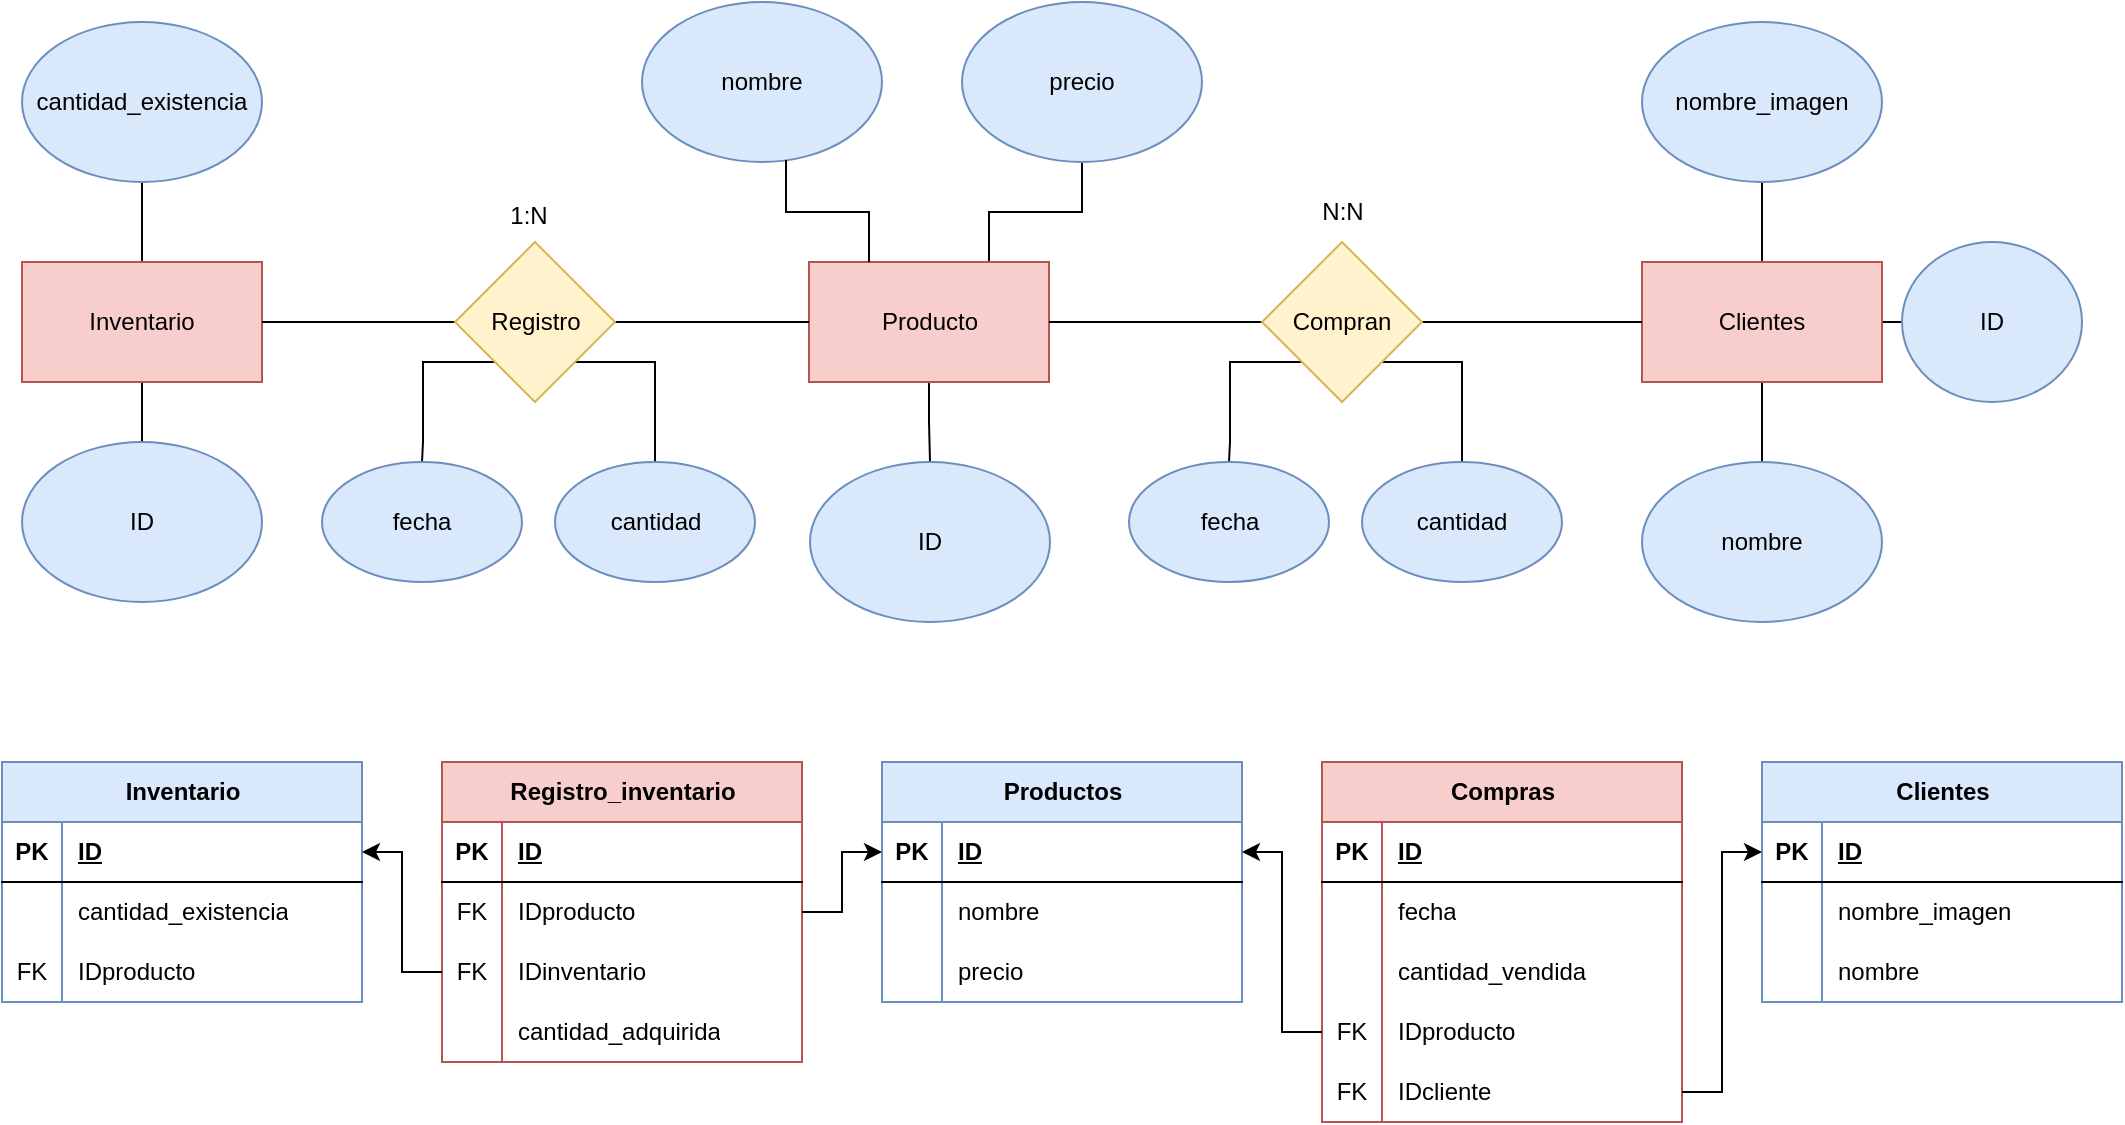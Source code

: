 <mxfile version="24.2.2" type="device">
  <diagram name="Página-1" id="4NGQhcDZQmr_PsPV2oiH">
    <mxGraphModel dx="1434" dy="780" grid="0" gridSize="10" guides="1" tooltips="1" connect="1" arrows="1" fold="1" page="1" pageScale="1" pageWidth="1169" pageHeight="827" math="0" shadow="0">
      <root>
        <mxCell id="0" />
        <mxCell id="1" parent="0" />
        <mxCell id="xXSBbQS-GHTuA5fwGTZt-25" value="" style="edgeStyle=orthogonalEdgeStyle;rounded=0;orthogonalLoop=1;jettySize=auto;html=1;endArrow=none;endFill=0;" edge="1" parent="1" source="xXSBbQS-GHTuA5fwGTZt-1" target="xXSBbQS-GHTuA5fwGTZt-24">
          <mxGeometry relative="1" as="geometry" />
        </mxCell>
        <mxCell id="xXSBbQS-GHTuA5fwGTZt-26" value="" style="edgeStyle=orthogonalEdgeStyle;rounded=0;orthogonalLoop=1;jettySize=auto;html=1;endArrow=none;endFill=0;" edge="1" parent="1" source="xXSBbQS-GHTuA5fwGTZt-1" target="xXSBbQS-GHTuA5fwGTZt-23">
          <mxGeometry relative="1" as="geometry" />
        </mxCell>
        <mxCell id="xXSBbQS-GHTuA5fwGTZt-1" value="Inventario" style="rounded=0;whiteSpace=wrap;html=1;fillColor=#f8cecc;strokeColor=#b85450;" vertex="1" parent="1">
          <mxGeometry x="65" y="260" width="120" height="60" as="geometry" />
        </mxCell>
        <mxCell id="xXSBbQS-GHTuA5fwGTZt-20" value="" style="edgeStyle=orthogonalEdgeStyle;rounded=0;orthogonalLoop=1;jettySize=auto;html=1;endArrow=none;endFill=0;" edge="1" parent="1" source="xXSBbQS-GHTuA5fwGTZt-2" target="xXSBbQS-GHTuA5fwGTZt-11">
          <mxGeometry relative="1" as="geometry" />
        </mxCell>
        <mxCell id="xXSBbQS-GHTuA5fwGTZt-21" value="" style="edgeStyle=orthogonalEdgeStyle;rounded=0;orthogonalLoop=1;jettySize=auto;html=1;endArrow=none;endFill=0;" edge="1" parent="1" source="xXSBbQS-GHTuA5fwGTZt-2">
          <mxGeometry relative="1" as="geometry">
            <mxPoint x="1025" y="290" as="targetPoint" />
          </mxGeometry>
        </mxCell>
        <mxCell id="xXSBbQS-GHTuA5fwGTZt-22" value="" style="edgeStyle=orthogonalEdgeStyle;rounded=0;orthogonalLoop=1;jettySize=auto;html=1;endArrow=none;endFill=0;" edge="1" parent="1" source="xXSBbQS-GHTuA5fwGTZt-2" target="xXSBbQS-GHTuA5fwGTZt-10">
          <mxGeometry relative="1" as="geometry" />
        </mxCell>
        <mxCell id="xXSBbQS-GHTuA5fwGTZt-30" value="" style="edgeStyle=orthogonalEdgeStyle;rounded=0;orthogonalLoop=1;jettySize=auto;html=1;endArrow=none;endFill=0;" edge="1" parent="1" source="xXSBbQS-GHTuA5fwGTZt-2">
          <mxGeometry relative="1" as="geometry">
            <mxPoint x="935" y="360" as="targetPoint" />
          </mxGeometry>
        </mxCell>
        <mxCell id="xXSBbQS-GHTuA5fwGTZt-2" value="Clientes" style="rounded=0;whiteSpace=wrap;html=1;fillColor=#f8cecc;strokeColor=#b85450;" vertex="1" parent="1">
          <mxGeometry x="875" y="260" width="120" height="60" as="geometry" />
        </mxCell>
        <mxCell id="xXSBbQS-GHTuA5fwGTZt-18" style="edgeStyle=orthogonalEdgeStyle;rounded=0;orthogonalLoop=1;jettySize=auto;html=1;exitX=0.75;exitY=0;exitDx=0;exitDy=0;entryX=0.5;entryY=1;entryDx=0;entryDy=0;endArrow=none;endFill=0;" edge="1" parent="1" source="xXSBbQS-GHTuA5fwGTZt-3" target="xXSBbQS-GHTuA5fwGTZt-14">
          <mxGeometry relative="1" as="geometry" />
        </mxCell>
        <mxCell id="xXSBbQS-GHTuA5fwGTZt-19" value="" style="edgeStyle=orthogonalEdgeStyle;rounded=0;orthogonalLoop=1;jettySize=auto;html=1;endArrow=none;endFill=0;" edge="1" parent="1" source="xXSBbQS-GHTuA5fwGTZt-3" target="xXSBbQS-GHTuA5fwGTZt-13">
          <mxGeometry relative="1" as="geometry" />
        </mxCell>
        <mxCell id="xXSBbQS-GHTuA5fwGTZt-3" value="Producto" style="rounded=0;whiteSpace=wrap;html=1;fillColor=#f8cecc;strokeColor=#b85450;" vertex="1" parent="1">
          <mxGeometry x="458.5" y="260" width="120" height="60" as="geometry" />
        </mxCell>
        <mxCell id="xXSBbQS-GHTuA5fwGTZt-6" value="" style="edgeStyle=orthogonalEdgeStyle;rounded=0;orthogonalLoop=1;jettySize=auto;html=1;endArrow=none;endFill=0;exitX=1;exitY=0.5;exitDx=0;exitDy=0;" edge="1" parent="1" source="xXSBbQS-GHTuA5fwGTZt-4" target="xXSBbQS-GHTuA5fwGTZt-2">
          <mxGeometry relative="1" as="geometry">
            <mxPoint x="835" y="290" as="sourcePoint" />
          </mxGeometry>
        </mxCell>
        <mxCell id="xXSBbQS-GHTuA5fwGTZt-7" value="" style="edgeStyle=orthogonalEdgeStyle;rounded=0;orthogonalLoop=1;jettySize=auto;html=1;endArrow=none;endFill=0;" edge="1" parent="1" source="xXSBbQS-GHTuA5fwGTZt-4" target="xXSBbQS-GHTuA5fwGTZt-3">
          <mxGeometry relative="1" as="geometry" />
        </mxCell>
        <mxCell id="xXSBbQS-GHTuA5fwGTZt-114" style="edgeStyle=orthogonalEdgeStyle;rounded=0;orthogonalLoop=1;jettySize=auto;html=1;exitX=0;exitY=1;exitDx=0;exitDy=0;entryX=0.5;entryY=0;entryDx=0;entryDy=0;endArrow=none;endFill=0;" edge="1" parent="1" source="xXSBbQS-GHTuA5fwGTZt-4" target="xXSBbQS-GHTuA5fwGTZt-86">
          <mxGeometry relative="1" as="geometry">
            <Array as="points">
              <mxPoint x="669" y="310" />
              <mxPoint x="669" y="350" />
            </Array>
          </mxGeometry>
        </mxCell>
        <mxCell id="xXSBbQS-GHTuA5fwGTZt-115" style="edgeStyle=orthogonalEdgeStyle;rounded=0;orthogonalLoop=1;jettySize=auto;html=1;exitX=1;exitY=1;exitDx=0;exitDy=0;entryX=0.5;entryY=0;entryDx=0;entryDy=0;endArrow=none;endFill=0;" edge="1" parent="1" source="xXSBbQS-GHTuA5fwGTZt-4" target="xXSBbQS-GHTuA5fwGTZt-106">
          <mxGeometry relative="1" as="geometry">
            <Array as="points">
              <mxPoint x="785" y="310" />
            </Array>
          </mxGeometry>
        </mxCell>
        <mxCell id="xXSBbQS-GHTuA5fwGTZt-4" value="Compran" style="rhombus;whiteSpace=wrap;html=1;fillColor=#fff2cc;strokeColor=#d6b656;" vertex="1" parent="1">
          <mxGeometry x="685" y="250" width="80" height="80" as="geometry" />
        </mxCell>
        <mxCell id="xXSBbQS-GHTuA5fwGTZt-8" value="" style="edgeStyle=orthogonalEdgeStyle;rounded=0;orthogonalLoop=1;jettySize=auto;html=1;endArrow=none;endFill=0;" edge="1" parent="1" source="xXSBbQS-GHTuA5fwGTZt-118" target="xXSBbQS-GHTuA5fwGTZt-3">
          <mxGeometry relative="1" as="geometry">
            <mxPoint x="415" y="290" as="sourcePoint" />
          </mxGeometry>
        </mxCell>
        <mxCell id="xXSBbQS-GHTuA5fwGTZt-9" value="" style="edgeStyle=orthogonalEdgeStyle;rounded=0;orthogonalLoop=1;jettySize=auto;html=1;endArrow=none;endFill=0;exitX=0;exitY=0.5;exitDx=0;exitDy=0;" edge="1" parent="1" source="xXSBbQS-GHTuA5fwGTZt-118" target="xXSBbQS-GHTuA5fwGTZt-1">
          <mxGeometry relative="1" as="geometry">
            <mxPoint x="225" y="290" as="sourcePoint" />
          </mxGeometry>
        </mxCell>
        <mxCell id="xXSBbQS-GHTuA5fwGTZt-10" value="nombre_imagen" style="ellipse;whiteSpace=wrap;html=1;fillColor=#dae8fc;strokeColor=#6c8ebf;" vertex="1" parent="1">
          <mxGeometry x="875" y="140" width="120" height="80" as="geometry" />
        </mxCell>
        <mxCell id="xXSBbQS-GHTuA5fwGTZt-11" value="ID" style="ellipse;whiteSpace=wrap;html=1;fillColor=#dae8fc;strokeColor=#6c8ebf;" vertex="1" parent="1">
          <mxGeometry x="1005" y="250" width="90" height="80" as="geometry" />
        </mxCell>
        <mxCell id="xXSBbQS-GHTuA5fwGTZt-13" value="ID" style="ellipse;whiteSpace=wrap;html=1;fillColor=#dae8fc;strokeColor=#6c8ebf;" vertex="1" parent="1">
          <mxGeometry x="459" y="360" width="120" height="80" as="geometry" />
        </mxCell>
        <mxCell id="xXSBbQS-GHTuA5fwGTZt-14" value="precio" style="ellipse;whiteSpace=wrap;html=1;fillColor=#dae8fc;strokeColor=#6c8ebf;" vertex="1" parent="1">
          <mxGeometry x="535" y="130" width="120" height="80" as="geometry" />
        </mxCell>
        <mxCell id="xXSBbQS-GHTuA5fwGTZt-15" value="nombre" style="ellipse;whiteSpace=wrap;html=1;fillColor=#dae8fc;strokeColor=#6c8ebf;" vertex="1" parent="1">
          <mxGeometry x="375" y="130" width="120" height="80" as="geometry" />
        </mxCell>
        <mxCell id="xXSBbQS-GHTuA5fwGTZt-17" style="edgeStyle=orthogonalEdgeStyle;rounded=0;orthogonalLoop=1;jettySize=auto;html=1;exitX=0.25;exitY=0;exitDx=0;exitDy=0;entryX=0.6;entryY=0.988;entryDx=0;entryDy=0;entryPerimeter=0;endArrow=none;endFill=0;" edge="1" parent="1" source="xXSBbQS-GHTuA5fwGTZt-3" target="xXSBbQS-GHTuA5fwGTZt-15">
          <mxGeometry relative="1" as="geometry" />
        </mxCell>
        <mxCell id="xXSBbQS-GHTuA5fwGTZt-23" value="&lt;span style=&quot;text-align: left;&quot;&gt;cantidad_existencia&lt;/span&gt;" style="ellipse;whiteSpace=wrap;html=1;fillColor=#dae8fc;strokeColor=#6c8ebf;" vertex="1" parent="1">
          <mxGeometry x="65" y="140" width="120" height="80" as="geometry" />
        </mxCell>
        <mxCell id="xXSBbQS-GHTuA5fwGTZt-24" value="ID" style="ellipse;whiteSpace=wrap;html=1;fillColor=#dae8fc;strokeColor=#6c8ebf;" vertex="1" parent="1">
          <mxGeometry x="65" y="350" width="120" height="80" as="geometry" />
        </mxCell>
        <mxCell id="xXSBbQS-GHTuA5fwGTZt-31" value="Productos" style="shape=table;startSize=30;container=1;collapsible=1;childLayout=tableLayout;fixedRows=1;rowLines=0;fontStyle=1;align=center;resizeLast=1;html=1;fillColor=#dae8fc;strokeColor=#6c8ebf;" vertex="1" parent="1">
          <mxGeometry x="495" y="510" width="180" height="120" as="geometry" />
        </mxCell>
        <mxCell id="xXSBbQS-GHTuA5fwGTZt-32" value="" style="shape=tableRow;horizontal=0;startSize=0;swimlaneHead=0;swimlaneBody=0;fillColor=none;collapsible=0;dropTarget=0;points=[[0,0.5],[1,0.5]];portConstraint=eastwest;top=0;left=0;right=0;bottom=1;" vertex="1" parent="xXSBbQS-GHTuA5fwGTZt-31">
          <mxGeometry y="30" width="180" height="30" as="geometry" />
        </mxCell>
        <mxCell id="xXSBbQS-GHTuA5fwGTZt-33" value="PK" style="shape=partialRectangle;connectable=0;fillColor=none;top=0;left=0;bottom=0;right=0;fontStyle=1;overflow=hidden;whiteSpace=wrap;html=1;" vertex="1" parent="xXSBbQS-GHTuA5fwGTZt-32">
          <mxGeometry width="30" height="30" as="geometry">
            <mxRectangle width="30" height="30" as="alternateBounds" />
          </mxGeometry>
        </mxCell>
        <mxCell id="xXSBbQS-GHTuA5fwGTZt-34" value="ID" style="shape=partialRectangle;connectable=0;fillColor=none;top=0;left=0;bottom=0;right=0;align=left;spacingLeft=6;fontStyle=5;overflow=hidden;whiteSpace=wrap;html=1;" vertex="1" parent="xXSBbQS-GHTuA5fwGTZt-32">
          <mxGeometry x="30" width="150" height="30" as="geometry">
            <mxRectangle width="150" height="30" as="alternateBounds" />
          </mxGeometry>
        </mxCell>
        <mxCell id="xXSBbQS-GHTuA5fwGTZt-35" value="" style="shape=tableRow;horizontal=0;startSize=0;swimlaneHead=0;swimlaneBody=0;fillColor=none;collapsible=0;dropTarget=0;points=[[0,0.5],[1,0.5]];portConstraint=eastwest;top=0;left=0;right=0;bottom=0;" vertex="1" parent="xXSBbQS-GHTuA5fwGTZt-31">
          <mxGeometry y="60" width="180" height="30" as="geometry" />
        </mxCell>
        <mxCell id="xXSBbQS-GHTuA5fwGTZt-36" value="" style="shape=partialRectangle;connectable=0;fillColor=none;top=0;left=0;bottom=0;right=0;editable=1;overflow=hidden;whiteSpace=wrap;html=1;" vertex="1" parent="xXSBbQS-GHTuA5fwGTZt-35">
          <mxGeometry width="30" height="30" as="geometry">
            <mxRectangle width="30" height="30" as="alternateBounds" />
          </mxGeometry>
        </mxCell>
        <mxCell id="xXSBbQS-GHTuA5fwGTZt-37" value="nombre" style="shape=partialRectangle;connectable=0;fillColor=none;top=0;left=0;bottom=0;right=0;align=left;spacingLeft=6;overflow=hidden;whiteSpace=wrap;html=1;" vertex="1" parent="xXSBbQS-GHTuA5fwGTZt-35">
          <mxGeometry x="30" width="150" height="30" as="geometry">
            <mxRectangle width="150" height="30" as="alternateBounds" />
          </mxGeometry>
        </mxCell>
        <mxCell id="xXSBbQS-GHTuA5fwGTZt-38" value="" style="shape=tableRow;horizontal=0;startSize=0;swimlaneHead=0;swimlaneBody=0;fillColor=none;collapsible=0;dropTarget=0;points=[[0,0.5],[1,0.5]];portConstraint=eastwest;top=0;left=0;right=0;bottom=0;" vertex="1" parent="xXSBbQS-GHTuA5fwGTZt-31">
          <mxGeometry y="90" width="180" height="30" as="geometry" />
        </mxCell>
        <mxCell id="xXSBbQS-GHTuA5fwGTZt-39" value="" style="shape=partialRectangle;connectable=0;fillColor=none;top=0;left=0;bottom=0;right=0;editable=1;overflow=hidden;whiteSpace=wrap;html=1;" vertex="1" parent="xXSBbQS-GHTuA5fwGTZt-38">
          <mxGeometry width="30" height="30" as="geometry">
            <mxRectangle width="30" height="30" as="alternateBounds" />
          </mxGeometry>
        </mxCell>
        <mxCell id="xXSBbQS-GHTuA5fwGTZt-40" value="precio" style="shape=partialRectangle;connectable=0;fillColor=none;top=0;left=0;bottom=0;right=0;align=left;spacingLeft=6;overflow=hidden;whiteSpace=wrap;html=1;" vertex="1" parent="xXSBbQS-GHTuA5fwGTZt-38">
          <mxGeometry x="30" width="150" height="30" as="geometry">
            <mxRectangle width="150" height="30" as="alternateBounds" />
          </mxGeometry>
        </mxCell>
        <mxCell id="xXSBbQS-GHTuA5fwGTZt-44" value="Clientes" style="shape=table;startSize=30;container=1;collapsible=1;childLayout=tableLayout;fixedRows=1;rowLines=0;fontStyle=1;align=center;resizeLast=1;html=1;fillColor=#dae8fc;strokeColor=#6c8ebf;" vertex="1" parent="1">
          <mxGeometry x="935" y="510" width="180" height="120" as="geometry" />
        </mxCell>
        <mxCell id="xXSBbQS-GHTuA5fwGTZt-45" value="" style="shape=tableRow;horizontal=0;startSize=0;swimlaneHead=0;swimlaneBody=0;fillColor=none;collapsible=0;dropTarget=0;points=[[0,0.5],[1,0.5]];portConstraint=eastwest;top=0;left=0;right=0;bottom=1;" vertex="1" parent="xXSBbQS-GHTuA5fwGTZt-44">
          <mxGeometry y="30" width="180" height="30" as="geometry" />
        </mxCell>
        <mxCell id="xXSBbQS-GHTuA5fwGTZt-46" value="PK" style="shape=partialRectangle;connectable=0;fillColor=none;top=0;left=0;bottom=0;right=0;fontStyle=1;overflow=hidden;whiteSpace=wrap;html=1;" vertex="1" parent="xXSBbQS-GHTuA5fwGTZt-45">
          <mxGeometry width="30" height="30" as="geometry">
            <mxRectangle width="30" height="30" as="alternateBounds" />
          </mxGeometry>
        </mxCell>
        <mxCell id="xXSBbQS-GHTuA5fwGTZt-47" value="ID" style="shape=partialRectangle;connectable=0;fillColor=none;top=0;left=0;bottom=0;right=0;align=left;spacingLeft=6;fontStyle=5;overflow=hidden;whiteSpace=wrap;html=1;" vertex="1" parent="xXSBbQS-GHTuA5fwGTZt-45">
          <mxGeometry x="30" width="150" height="30" as="geometry">
            <mxRectangle width="150" height="30" as="alternateBounds" />
          </mxGeometry>
        </mxCell>
        <mxCell id="xXSBbQS-GHTuA5fwGTZt-48" value="" style="shape=tableRow;horizontal=0;startSize=0;swimlaneHead=0;swimlaneBody=0;fillColor=none;collapsible=0;dropTarget=0;points=[[0,0.5],[1,0.5]];portConstraint=eastwest;top=0;left=0;right=0;bottom=0;" vertex="1" parent="xXSBbQS-GHTuA5fwGTZt-44">
          <mxGeometry y="60" width="180" height="30" as="geometry" />
        </mxCell>
        <mxCell id="xXSBbQS-GHTuA5fwGTZt-49" value="" style="shape=partialRectangle;connectable=0;fillColor=none;top=0;left=0;bottom=0;right=0;editable=1;overflow=hidden;whiteSpace=wrap;html=1;" vertex="1" parent="xXSBbQS-GHTuA5fwGTZt-48">
          <mxGeometry width="30" height="30" as="geometry">
            <mxRectangle width="30" height="30" as="alternateBounds" />
          </mxGeometry>
        </mxCell>
        <mxCell id="xXSBbQS-GHTuA5fwGTZt-50" value="nombre_imagen" style="shape=partialRectangle;connectable=0;fillColor=none;top=0;left=0;bottom=0;right=0;align=left;spacingLeft=6;overflow=hidden;whiteSpace=wrap;html=1;" vertex="1" parent="xXSBbQS-GHTuA5fwGTZt-48">
          <mxGeometry x="30" width="150" height="30" as="geometry">
            <mxRectangle width="150" height="30" as="alternateBounds" />
          </mxGeometry>
        </mxCell>
        <mxCell id="xXSBbQS-GHTuA5fwGTZt-51" value="" style="shape=tableRow;horizontal=0;startSize=0;swimlaneHead=0;swimlaneBody=0;fillColor=none;collapsible=0;dropTarget=0;points=[[0,0.5],[1,0.5]];portConstraint=eastwest;top=0;left=0;right=0;bottom=0;" vertex="1" parent="xXSBbQS-GHTuA5fwGTZt-44">
          <mxGeometry y="90" width="180" height="30" as="geometry" />
        </mxCell>
        <mxCell id="xXSBbQS-GHTuA5fwGTZt-52" value="" style="shape=partialRectangle;connectable=0;fillColor=none;top=0;left=0;bottom=0;right=0;editable=1;overflow=hidden;whiteSpace=wrap;html=1;" vertex="1" parent="xXSBbQS-GHTuA5fwGTZt-51">
          <mxGeometry width="30" height="30" as="geometry">
            <mxRectangle width="30" height="30" as="alternateBounds" />
          </mxGeometry>
        </mxCell>
        <mxCell id="xXSBbQS-GHTuA5fwGTZt-53" value="nombre" style="shape=partialRectangle;connectable=0;fillColor=none;top=0;left=0;bottom=0;right=0;align=left;spacingLeft=6;overflow=hidden;whiteSpace=wrap;html=1;" vertex="1" parent="xXSBbQS-GHTuA5fwGTZt-51">
          <mxGeometry x="30" width="150" height="30" as="geometry">
            <mxRectangle width="150" height="30" as="alternateBounds" />
          </mxGeometry>
        </mxCell>
        <mxCell id="xXSBbQS-GHTuA5fwGTZt-57" value="Inventario" style="shape=table;startSize=30;container=1;collapsible=1;childLayout=tableLayout;fixedRows=1;rowLines=0;fontStyle=1;align=center;resizeLast=1;html=1;fillColor=#dae8fc;strokeColor=#6c8ebf;" vertex="1" parent="1">
          <mxGeometry x="55" y="510" width="180" height="120" as="geometry" />
        </mxCell>
        <mxCell id="xXSBbQS-GHTuA5fwGTZt-58" value="" style="shape=tableRow;horizontal=0;startSize=0;swimlaneHead=0;swimlaneBody=0;fillColor=none;collapsible=0;dropTarget=0;points=[[0,0.5],[1,0.5]];portConstraint=eastwest;top=0;left=0;right=0;bottom=1;" vertex="1" parent="xXSBbQS-GHTuA5fwGTZt-57">
          <mxGeometry y="30" width="180" height="30" as="geometry" />
        </mxCell>
        <mxCell id="xXSBbQS-GHTuA5fwGTZt-59" value="PK" style="shape=partialRectangle;connectable=0;fillColor=none;top=0;left=0;bottom=0;right=0;fontStyle=1;overflow=hidden;whiteSpace=wrap;html=1;" vertex="1" parent="xXSBbQS-GHTuA5fwGTZt-58">
          <mxGeometry width="30" height="30" as="geometry">
            <mxRectangle width="30" height="30" as="alternateBounds" />
          </mxGeometry>
        </mxCell>
        <mxCell id="xXSBbQS-GHTuA5fwGTZt-60" value="ID" style="shape=partialRectangle;connectable=0;fillColor=none;top=0;left=0;bottom=0;right=0;align=left;spacingLeft=6;fontStyle=5;overflow=hidden;whiteSpace=wrap;html=1;" vertex="1" parent="xXSBbQS-GHTuA5fwGTZt-58">
          <mxGeometry x="30" width="150" height="30" as="geometry">
            <mxRectangle width="150" height="30" as="alternateBounds" />
          </mxGeometry>
        </mxCell>
        <mxCell id="xXSBbQS-GHTuA5fwGTZt-61" value="" style="shape=tableRow;horizontal=0;startSize=0;swimlaneHead=0;swimlaneBody=0;fillColor=none;collapsible=0;dropTarget=0;points=[[0,0.5],[1,0.5]];portConstraint=eastwest;top=0;left=0;right=0;bottom=0;" vertex="1" parent="xXSBbQS-GHTuA5fwGTZt-57">
          <mxGeometry y="60" width="180" height="30" as="geometry" />
        </mxCell>
        <mxCell id="xXSBbQS-GHTuA5fwGTZt-62" value="" style="shape=partialRectangle;connectable=0;fillColor=none;top=0;left=0;bottom=0;right=0;editable=1;overflow=hidden;whiteSpace=wrap;html=1;" vertex="1" parent="xXSBbQS-GHTuA5fwGTZt-61">
          <mxGeometry width="30" height="30" as="geometry">
            <mxRectangle width="30" height="30" as="alternateBounds" />
          </mxGeometry>
        </mxCell>
        <mxCell id="xXSBbQS-GHTuA5fwGTZt-63" value="cantidad_existencia" style="shape=partialRectangle;connectable=0;fillColor=none;top=0;left=0;bottom=0;right=0;align=left;spacingLeft=6;overflow=hidden;whiteSpace=wrap;html=1;" vertex="1" parent="xXSBbQS-GHTuA5fwGTZt-61">
          <mxGeometry x="30" width="150" height="30" as="geometry">
            <mxRectangle width="150" height="30" as="alternateBounds" />
          </mxGeometry>
        </mxCell>
        <mxCell id="xXSBbQS-GHTuA5fwGTZt-64" value="" style="shape=tableRow;horizontal=0;startSize=0;swimlaneHead=0;swimlaneBody=0;fillColor=none;collapsible=0;dropTarget=0;points=[[0,0.5],[1,0.5]];portConstraint=eastwest;top=0;left=0;right=0;bottom=0;" vertex="1" parent="xXSBbQS-GHTuA5fwGTZt-57">
          <mxGeometry y="90" width="180" height="30" as="geometry" />
        </mxCell>
        <mxCell id="xXSBbQS-GHTuA5fwGTZt-65" value="FK" style="shape=partialRectangle;connectable=0;fillColor=none;top=0;left=0;bottom=0;right=0;editable=1;overflow=hidden;whiteSpace=wrap;html=1;" vertex="1" parent="xXSBbQS-GHTuA5fwGTZt-64">
          <mxGeometry width="30" height="30" as="geometry">
            <mxRectangle width="30" height="30" as="alternateBounds" />
          </mxGeometry>
        </mxCell>
        <mxCell id="xXSBbQS-GHTuA5fwGTZt-66" value="IDproducto" style="shape=partialRectangle;connectable=0;fillColor=none;top=0;left=0;bottom=0;right=0;align=left;spacingLeft=6;overflow=hidden;whiteSpace=wrap;html=1;" vertex="1" parent="xXSBbQS-GHTuA5fwGTZt-64">
          <mxGeometry x="30" width="150" height="30" as="geometry">
            <mxRectangle width="150" height="30" as="alternateBounds" />
          </mxGeometry>
        </mxCell>
        <mxCell id="xXSBbQS-GHTuA5fwGTZt-70" value="N:N" style="text;html=1;align=center;verticalAlign=middle;resizable=0;points=[];autosize=1;strokeColor=none;fillColor=none;" vertex="1" parent="1">
          <mxGeometry x="705" y="220" width="40" height="30" as="geometry" />
        </mxCell>
        <mxCell id="xXSBbQS-GHTuA5fwGTZt-72" value="Compras" style="shape=table;startSize=30;container=1;collapsible=1;childLayout=tableLayout;fixedRows=1;rowLines=0;fontStyle=1;align=center;resizeLast=1;html=1;fillColor=#f8cecc;strokeColor=#b85450;" vertex="1" parent="1">
          <mxGeometry x="715" y="510" width="180" height="180" as="geometry" />
        </mxCell>
        <mxCell id="xXSBbQS-GHTuA5fwGTZt-73" value="" style="shape=tableRow;horizontal=0;startSize=0;swimlaneHead=0;swimlaneBody=0;fillColor=none;collapsible=0;dropTarget=0;points=[[0,0.5],[1,0.5]];portConstraint=eastwest;top=0;left=0;right=0;bottom=1;" vertex="1" parent="xXSBbQS-GHTuA5fwGTZt-72">
          <mxGeometry y="30" width="180" height="30" as="geometry" />
        </mxCell>
        <mxCell id="xXSBbQS-GHTuA5fwGTZt-74" value="PK" style="shape=partialRectangle;connectable=0;fillColor=none;top=0;left=0;bottom=0;right=0;fontStyle=1;overflow=hidden;whiteSpace=wrap;html=1;" vertex="1" parent="xXSBbQS-GHTuA5fwGTZt-73">
          <mxGeometry width="30" height="30" as="geometry">
            <mxRectangle width="30" height="30" as="alternateBounds" />
          </mxGeometry>
        </mxCell>
        <mxCell id="xXSBbQS-GHTuA5fwGTZt-75" value="ID" style="shape=partialRectangle;connectable=0;fillColor=none;top=0;left=0;bottom=0;right=0;align=left;spacingLeft=6;fontStyle=5;overflow=hidden;whiteSpace=wrap;html=1;" vertex="1" parent="xXSBbQS-GHTuA5fwGTZt-73">
          <mxGeometry x="30" width="150" height="30" as="geometry">
            <mxRectangle width="150" height="30" as="alternateBounds" />
          </mxGeometry>
        </mxCell>
        <mxCell id="xXSBbQS-GHTuA5fwGTZt-76" value="" style="shape=tableRow;horizontal=0;startSize=0;swimlaneHead=0;swimlaneBody=0;fillColor=none;collapsible=0;dropTarget=0;points=[[0,0.5],[1,0.5]];portConstraint=eastwest;top=0;left=0;right=0;bottom=0;" vertex="1" parent="xXSBbQS-GHTuA5fwGTZt-72">
          <mxGeometry y="60" width="180" height="30" as="geometry" />
        </mxCell>
        <mxCell id="xXSBbQS-GHTuA5fwGTZt-77" value="" style="shape=partialRectangle;connectable=0;fillColor=none;top=0;left=0;bottom=0;right=0;editable=1;overflow=hidden;whiteSpace=wrap;html=1;" vertex="1" parent="xXSBbQS-GHTuA5fwGTZt-76">
          <mxGeometry width="30" height="30" as="geometry">
            <mxRectangle width="30" height="30" as="alternateBounds" />
          </mxGeometry>
        </mxCell>
        <mxCell id="xXSBbQS-GHTuA5fwGTZt-78" value="fecha" style="shape=partialRectangle;connectable=0;fillColor=none;top=0;left=0;bottom=0;right=0;align=left;spacingLeft=6;overflow=hidden;whiteSpace=wrap;html=1;" vertex="1" parent="xXSBbQS-GHTuA5fwGTZt-76">
          <mxGeometry x="30" width="150" height="30" as="geometry">
            <mxRectangle width="150" height="30" as="alternateBounds" />
          </mxGeometry>
        </mxCell>
        <mxCell id="xXSBbQS-GHTuA5fwGTZt-79" value="" style="shape=tableRow;horizontal=0;startSize=0;swimlaneHead=0;swimlaneBody=0;fillColor=none;collapsible=0;dropTarget=0;points=[[0,0.5],[1,0.5]];portConstraint=eastwest;top=0;left=0;right=0;bottom=0;" vertex="1" parent="xXSBbQS-GHTuA5fwGTZt-72">
          <mxGeometry y="90" width="180" height="30" as="geometry" />
        </mxCell>
        <mxCell id="xXSBbQS-GHTuA5fwGTZt-80" value="" style="shape=partialRectangle;connectable=0;fillColor=none;top=0;left=0;bottom=0;right=0;editable=1;overflow=hidden;whiteSpace=wrap;html=1;" vertex="1" parent="xXSBbQS-GHTuA5fwGTZt-79">
          <mxGeometry width="30" height="30" as="geometry">
            <mxRectangle width="30" height="30" as="alternateBounds" />
          </mxGeometry>
        </mxCell>
        <mxCell id="xXSBbQS-GHTuA5fwGTZt-81" value="cantidad_vendida" style="shape=partialRectangle;connectable=0;fillColor=none;top=0;left=0;bottom=0;right=0;align=left;spacingLeft=6;overflow=hidden;whiteSpace=wrap;html=1;" vertex="1" parent="xXSBbQS-GHTuA5fwGTZt-79">
          <mxGeometry x="30" width="150" height="30" as="geometry">
            <mxRectangle width="150" height="30" as="alternateBounds" />
          </mxGeometry>
        </mxCell>
        <mxCell id="xXSBbQS-GHTuA5fwGTZt-82" value="" style="shape=tableRow;horizontal=0;startSize=0;swimlaneHead=0;swimlaneBody=0;fillColor=none;collapsible=0;dropTarget=0;points=[[0,0.5],[1,0.5]];portConstraint=eastwest;top=0;left=0;right=0;bottom=0;" vertex="1" parent="xXSBbQS-GHTuA5fwGTZt-72">
          <mxGeometry y="120" width="180" height="30" as="geometry" />
        </mxCell>
        <mxCell id="xXSBbQS-GHTuA5fwGTZt-83" value="FK" style="shape=partialRectangle;connectable=0;fillColor=none;top=0;left=0;bottom=0;right=0;editable=1;overflow=hidden;whiteSpace=wrap;html=1;" vertex="1" parent="xXSBbQS-GHTuA5fwGTZt-82">
          <mxGeometry width="30" height="30" as="geometry">
            <mxRectangle width="30" height="30" as="alternateBounds" />
          </mxGeometry>
        </mxCell>
        <mxCell id="xXSBbQS-GHTuA5fwGTZt-84" value="IDproducto" style="shape=partialRectangle;connectable=0;fillColor=none;top=0;left=0;bottom=0;right=0;align=left;spacingLeft=6;overflow=hidden;whiteSpace=wrap;html=1;" vertex="1" parent="xXSBbQS-GHTuA5fwGTZt-82">
          <mxGeometry x="30" width="150" height="30" as="geometry">
            <mxRectangle width="150" height="30" as="alternateBounds" />
          </mxGeometry>
        </mxCell>
        <mxCell id="xXSBbQS-GHTuA5fwGTZt-111" value="" style="shape=tableRow;horizontal=0;startSize=0;swimlaneHead=0;swimlaneBody=0;fillColor=none;collapsible=0;dropTarget=0;points=[[0,0.5],[1,0.5]];portConstraint=eastwest;top=0;left=0;right=0;bottom=0;" vertex="1" parent="xXSBbQS-GHTuA5fwGTZt-72">
          <mxGeometry y="150" width="180" height="30" as="geometry" />
        </mxCell>
        <mxCell id="xXSBbQS-GHTuA5fwGTZt-112" value="FK" style="shape=partialRectangle;connectable=0;fillColor=none;top=0;left=0;bottom=0;right=0;editable=1;overflow=hidden;whiteSpace=wrap;html=1;" vertex="1" parent="xXSBbQS-GHTuA5fwGTZt-111">
          <mxGeometry width="30" height="30" as="geometry">
            <mxRectangle width="30" height="30" as="alternateBounds" />
          </mxGeometry>
        </mxCell>
        <mxCell id="xXSBbQS-GHTuA5fwGTZt-113" value="IDcliente" style="shape=partialRectangle;connectable=0;fillColor=none;top=0;left=0;bottom=0;right=0;align=left;spacingLeft=6;overflow=hidden;whiteSpace=wrap;html=1;" vertex="1" parent="xXSBbQS-GHTuA5fwGTZt-111">
          <mxGeometry x="30" width="150" height="30" as="geometry">
            <mxRectangle width="150" height="30" as="alternateBounds" />
          </mxGeometry>
        </mxCell>
        <mxCell id="xXSBbQS-GHTuA5fwGTZt-85" value="nombre" style="ellipse;whiteSpace=wrap;html=1;fillColor=#dae8fc;strokeColor=#6c8ebf;" vertex="1" parent="1">
          <mxGeometry x="875" y="360" width="120" height="80" as="geometry" />
        </mxCell>
        <mxCell id="xXSBbQS-GHTuA5fwGTZt-86" value="fecha" style="ellipse;whiteSpace=wrap;html=1;fillColor=#dae8fc;strokeColor=#6c8ebf;" vertex="1" parent="1">
          <mxGeometry x="618.5" y="360" width="100" height="60" as="geometry" />
        </mxCell>
        <mxCell id="xXSBbQS-GHTuA5fwGTZt-90" value="Registro_inventario" style="shape=table;startSize=30;container=1;collapsible=1;childLayout=tableLayout;fixedRows=1;rowLines=0;fontStyle=1;align=center;resizeLast=1;html=1;fillColor=#f8cecc;strokeColor=#b85450;" vertex="1" parent="1">
          <mxGeometry x="275" y="510" width="180" height="150" as="geometry" />
        </mxCell>
        <mxCell id="xXSBbQS-GHTuA5fwGTZt-91" value="" style="shape=tableRow;horizontal=0;startSize=0;swimlaneHead=0;swimlaneBody=0;fillColor=none;collapsible=0;dropTarget=0;points=[[0,0.5],[1,0.5]];portConstraint=eastwest;top=0;left=0;right=0;bottom=1;" vertex="1" parent="xXSBbQS-GHTuA5fwGTZt-90">
          <mxGeometry y="30" width="180" height="30" as="geometry" />
        </mxCell>
        <mxCell id="xXSBbQS-GHTuA5fwGTZt-92" value="PK" style="shape=partialRectangle;connectable=0;fillColor=none;top=0;left=0;bottom=0;right=0;fontStyle=1;overflow=hidden;whiteSpace=wrap;html=1;" vertex="1" parent="xXSBbQS-GHTuA5fwGTZt-91">
          <mxGeometry width="30" height="30" as="geometry">
            <mxRectangle width="30" height="30" as="alternateBounds" />
          </mxGeometry>
        </mxCell>
        <mxCell id="xXSBbQS-GHTuA5fwGTZt-93" value="ID" style="shape=partialRectangle;connectable=0;fillColor=none;top=0;left=0;bottom=0;right=0;align=left;spacingLeft=6;fontStyle=5;overflow=hidden;whiteSpace=wrap;html=1;" vertex="1" parent="xXSBbQS-GHTuA5fwGTZt-91">
          <mxGeometry x="30" width="150" height="30" as="geometry">
            <mxRectangle width="150" height="30" as="alternateBounds" />
          </mxGeometry>
        </mxCell>
        <mxCell id="xXSBbQS-GHTuA5fwGTZt-94" value="" style="shape=tableRow;horizontal=0;startSize=0;swimlaneHead=0;swimlaneBody=0;fillColor=none;collapsible=0;dropTarget=0;points=[[0,0.5],[1,0.5]];portConstraint=eastwest;top=0;left=0;right=0;bottom=0;" vertex="1" parent="xXSBbQS-GHTuA5fwGTZt-90">
          <mxGeometry y="60" width="180" height="30" as="geometry" />
        </mxCell>
        <mxCell id="xXSBbQS-GHTuA5fwGTZt-95" value="FK" style="shape=partialRectangle;connectable=0;fillColor=none;top=0;left=0;bottom=0;right=0;editable=1;overflow=hidden;whiteSpace=wrap;html=1;" vertex="1" parent="xXSBbQS-GHTuA5fwGTZt-94">
          <mxGeometry width="30" height="30" as="geometry">
            <mxRectangle width="30" height="30" as="alternateBounds" />
          </mxGeometry>
        </mxCell>
        <mxCell id="xXSBbQS-GHTuA5fwGTZt-96" value="IDproducto" style="shape=partialRectangle;connectable=0;fillColor=none;top=0;left=0;bottom=0;right=0;align=left;spacingLeft=6;overflow=hidden;whiteSpace=wrap;html=1;" vertex="1" parent="xXSBbQS-GHTuA5fwGTZt-94">
          <mxGeometry x="30" width="150" height="30" as="geometry">
            <mxRectangle width="150" height="30" as="alternateBounds" />
          </mxGeometry>
        </mxCell>
        <mxCell id="xXSBbQS-GHTuA5fwGTZt-97" value="" style="shape=tableRow;horizontal=0;startSize=0;swimlaneHead=0;swimlaneBody=0;fillColor=none;collapsible=0;dropTarget=0;points=[[0,0.5],[1,0.5]];portConstraint=eastwest;top=0;left=0;right=0;bottom=0;" vertex="1" parent="xXSBbQS-GHTuA5fwGTZt-90">
          <mxGeometry y="90" width="180" height="30" as="geometry" />
        </mxCell>
        <mxCell id="xXSBbQS-GHTuA5fwGTZt-98" value="FK" style="shape=partialRectangle;connectable=0;fillColor=none;top=0;left=0;bottom=0;right=0;editable=1;overflow=hidden;whiteSpace=wrap;html=1;" vertex="1" parent="xXSBbQS-GHTuA5fwGTZt-97">
          <mxGeometry width="30" height="30" as="geometry">
            <mxRectangle width="30" height="30" as="alternateBounds" />
          </mxGeometry>
        </mxCell>
        <mxCell id="xXSBbQS-GHTuA5fwGTZt-99" value="IDinventario" style="shape=partialRectangle;connectable=0;fillColor=none;top=0;left=0;bottom=0;right=0;align=left;spacingLeft=6;overflow=hidden;whiteSpace=wrap;html=1;" vertex="1" parent="xXSBbQS-GHTuA5fwGTZt-97">
          <mxGeometry x="30" width="150" height="30" as="geometry">
            <mxRectangle width="150" height="30" as="alternateBounds" />
          </mxGeometry>
        </mxCell>
        <mxCell id="xXSBbQS-GHTuA5fwGTZt-100" value="" style="shape=tableRow;horizontal=0;startSize=0;swimlaneHead=0;swimlaneBody=0;fillColor=none;collapsible=0;dropTarget=0;points=[[0,0.5],[1,0.5]];portConstraint=eastwest;top=0;left=0;right=0;bottom=0;" vertex="1" parent="xXSBbQS-GHTuA5fwGTZt-90">
          <mxGeometry y="120" width="180" height="30" as="geometry" />
        </mxCell>
        <mxCell id="xXSBbQS-GHTuA5fwGTZt-101" value="" style="shape=partialRectangle;connectable=0;fillColor=none;top=0;left=0;bottom=0;right=0;editable=1;overflow=hidden;whiteSpace=wrap;html=1;" vertex="1" parent="xXSBbQS-GHTuA5fwGTZt-100">
          <mxGeometry width="30" height="30" as="geometry">
            <mxRectangle width="30" height="30" as="alternateBounds" />
          </mxGeometry>
        </mxCell>
        <mxCell id="xXSBbQS-GHTuA5fwGTZt-102" value="cantidad_adquirida" style="shape=partialRectangle;connectable=0;fillColor=none;top=0;left=0;bottom=0;right=0;align=left;spacingLeft=6;overflow=hidden;whiteSpace=wrap;html=1;" vertex="1" parent="xXSBbQS-GHTuA5fwGTZt-100">
          <mxGeometry x="30" width="150" height="30" as="geometry">
            <mxRectangle width="150" height="30" as="alternateBounds" />
          </mxGeometry>
        </mxCell>
        <mxCell id="xXSBbQS-GHTuA5fwGTZt-106" value="cantidad" style="ellipse;whiteSpace=wrap;html=1;fillColor=#dae8fc;strokeColor=#6c8ebf;" vertex="1" parent="1">
          <mxGeometry x="735" y="360" width="100" height="60" as="geometry" />
        </mxCell>
        <mxCell id="xXSBbQS-GHTuA5fwGTZt-116" style="edgeStyle=orthogonalEdgeStyle;rounded=0;orthogonalLoop=1;jettySize=auto;html=1;exitX=0;exitY=1;exitDx=0;exitDy=0;entryX=0.5;entryY=0;entryDx=0;entryDy=0;endArrow=none;endFill=0;" edge="1" parent="1" source="xXSBbQS-GHTuA5fwGTZt-118" target="xXSBbQS-GHTuA5fwGTZt-119">
          <mxGeometry relative="1" as="geometry">
            <Array as="points">
              <mxPoint x="265.5" y="310" />
              <mxPoint x="265.5" y="350" />
            </Array>
          </mxGeometry>
        </mxCell>
        <mxCell id="xXSBbQS-GHTuA5fwGTZt-117" style="edgeStyle=orthogonalEdgeStyle;rounded=0;orthogonalLoop=1;jettySize=auto;html=1;exitX=1;exitY=1;exitDx=0;exitDy=0;entryX=0.5;entryY=0;entryDx=0;entryDy=0;endArrow=none;endFill=0;" edge="1" parent="1" source="xXSBbQS-GHTuA5fwGTZt-118" target="xXSBbQS-GHTuA5fwGTZt-120">
          <mxGeometry relative="1" as="geometry">
            <Array as="points">
              <mxPoint x="381.5" y="310" />
            </Array>
          </mxGeometry>
        </mxCell>
        <mxCell id="xXSBbQS-GHTuA5fwGTZt-118" value="Registro" style="rhombus;whiteSpace=wrap;html=1;fillColor=#fff2cc;strokeColor=#d6b656;" vertex="1" parent="1">
          <mxGeometry x="281.5" y="250" width="80" height="80" as="geometry" />
        </mxCell>
        <mxCell id="xXSBbQS-GHTuA5fwGTZt-119" value="fecha" style="ellipse;whiteSpace=wrap;html=1;fillColor=#dae8fc;strokeColor=#6c8ebf;" vertex="1" parent="1">
          <mxGeometry x="215" y="360" width="100" height="60" as="geometry" />
        </mxCell>
        <mxCell id="xXSBbQS-GHTuA5fwGTZt-120" value="cantidad" style="ellipse;whiteSpace=wrap;html=1;fillColor=#dae8fc;strokeColor=#6c8ebf;" vertex="1" parent="1">
          <mxGeometry x="331.5" y="360" width="100" height="60" as="geometry" />
        </mxCell>
        <mxCell id="xXSBbQS-GHTuA5fwGTZt-121" style="edgeStyle=orthogonalEdgeStyle;rounded=0;orthogonalLoop=1;jettySize=auto;html=1;entryX=0;entryY=0.5;entryDx=0;entryDy=0;" edge="1" parent="1" source="xXSBbQS-GHTuA5fwGTZt-111" target="xXSBbQS-GHTuA5fwGTZt-45">
          <mxGeometry relative="1" as="geometry" />
        </mxCell>
        <mxCell id="xXSBbQS-GHTuA5fwGTZt-122" style="edgeStyle=orthogonalEdgeStyle;rounded=0;orthogonalLoop=1;jettySize=auto;html=1;entryX=1;entryY=0.5;entryDx=0;entryDy=0;" edge="1" parent="1" source="xXSBbQS-GHTuA5fwGTZt-82" target="xXSBbQS-GHTuA5fwGTZt-32">
          <mxGeometry relative="1" as="geometry" />
        </mxCell>
        <mxCell id="xXSBbQS-GHTuA5fwGTZt-123" style="edgeStyle=orthogonalEdgeStyle;rounded=0;orthogonalLoop=1;jettySize=auto;html=1;entryX=1;entryY=0.5;entryDx=0;entryDy=0;" edge="1" parent="1" source="xXSBbQS-GHTuA5fwGTZt-97" target="xXSBbQS-GHTuA5fwGTZt-58">
          <mxGeometry relative="1" as="geometry" />
        </mxCell>
        <mxCell id="xXSBbQS-GHTuA5fwGTZt-124" style="edgeStyle=orthogonalEdgeStyle;rounded=0;orthogonalLoop=1;jettySize=auto;html=1;entryX=0;entryY=0.5;entryDx=0;entryDy=0;" edge="1" parent="1" source="xXSBbQS-GHTuA5fwGTZt-94" target="xXSBbQS-GHTuA5fwGTZt-32">
          <mxGeometry relative="1" as="geometry" />
        </mxCell>
        <mxCell id="xXSBbQS-GHTuA5fwGTZt-125" value="1:N" style="text;html=1;align=center;verticalAlign=middle;resizable=0;points=[];autosize=1;strokeColor=none;fillColor=none;" vertex="1" parent="1">
          <mxGeometry x="299" y="224" width="37" height="26" as="geometry" />
        </mxCell>
      </root>
    </mxGraphModel>
  </diagram>
</mxfile>
